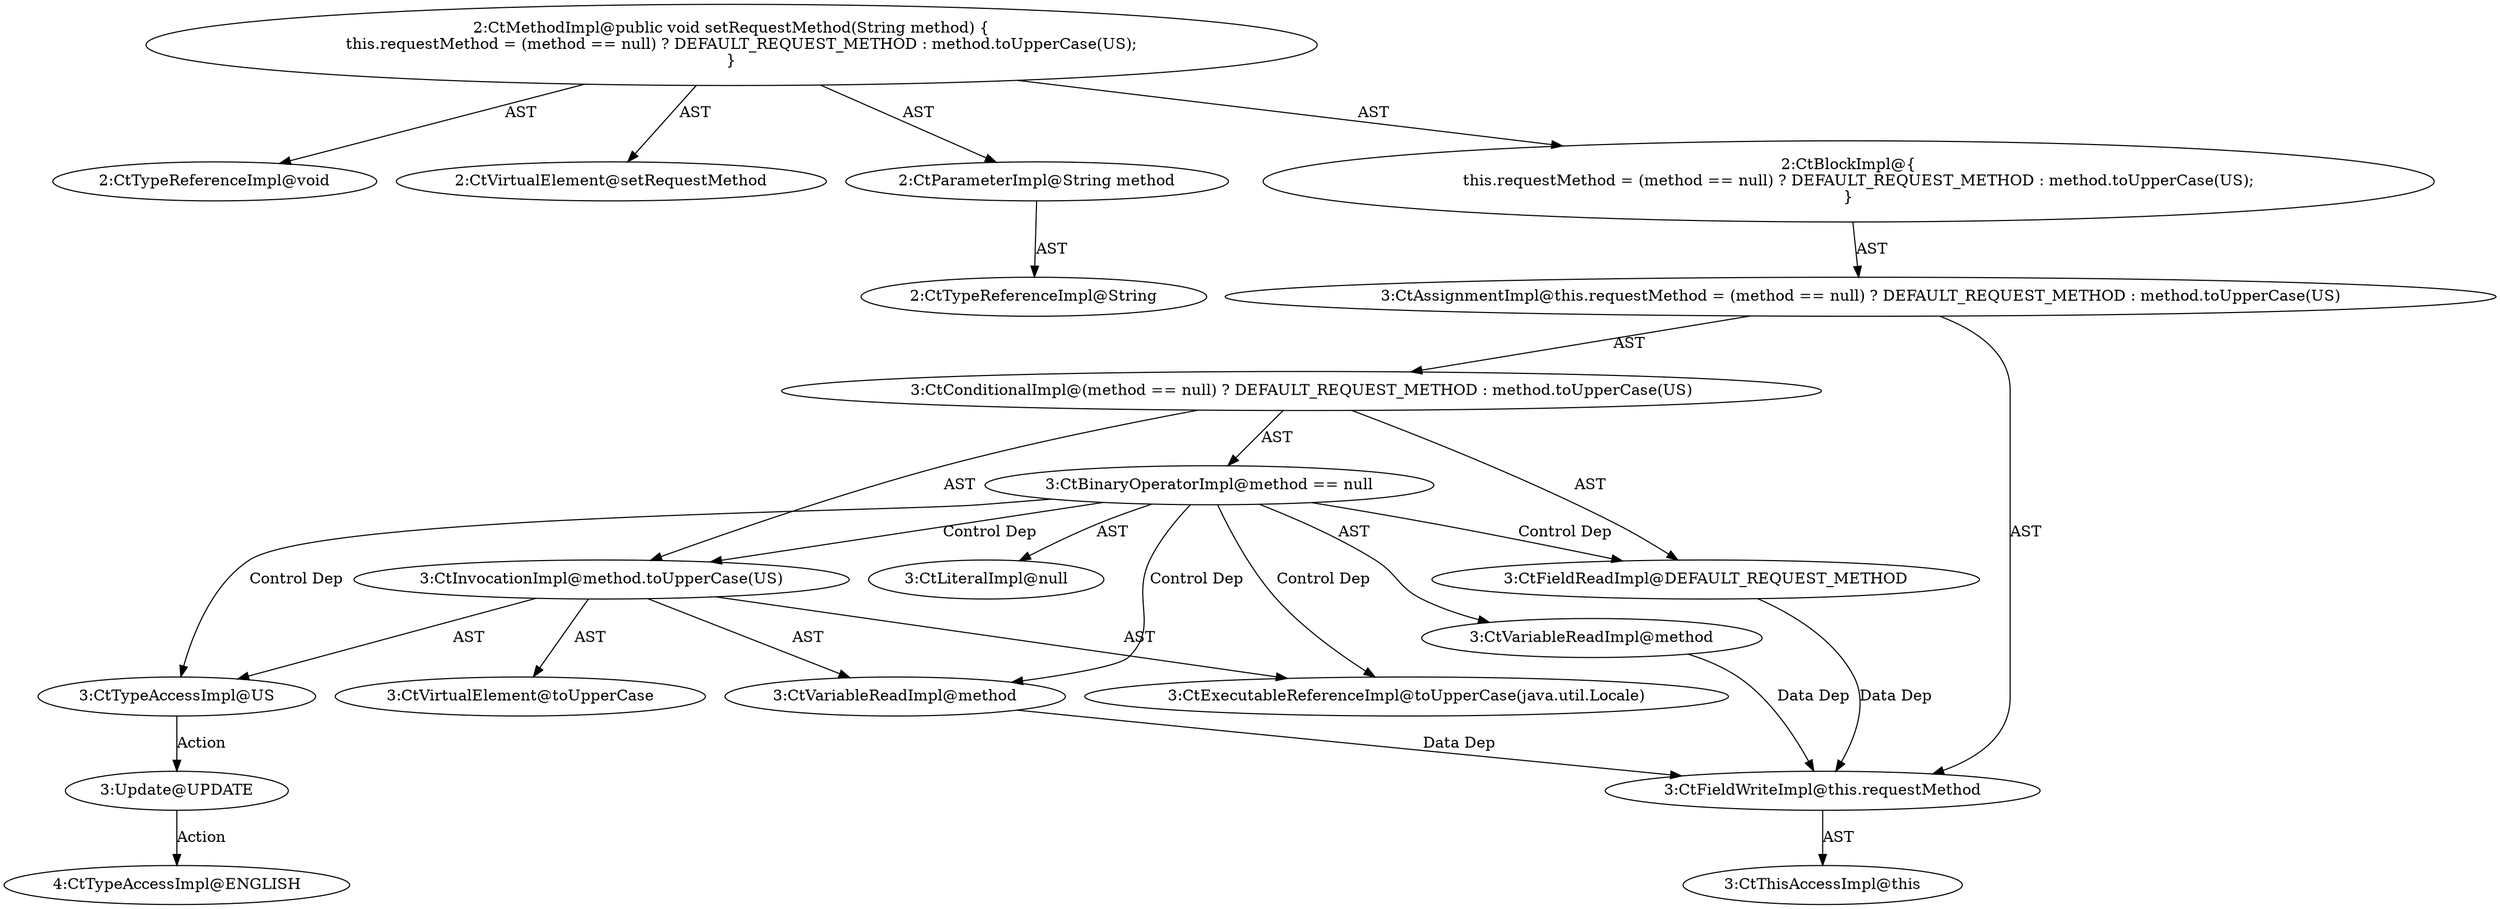 digraph "setRequestMethod#?,String" {
0 [label="2:CtTypeReferenceImpl@void" shape=ellipse]
1 [label="2:CtVirtualElement@setRequestMethod" shape=ellipse]
2 [label="2:CtParameterImpl@String method" shape=ellipse]
3 [label="2:CtTypeReferenceImpl@String" shape=ellipse]
4 [label="3:CtFieldWriteImpl@this.requestMethod" shape=ellipse]
5 [label="3:CtThisAccessImpl@this" shape=ellipse]
6 [label="3:CtVariableReadImpl@method" shape=ellipse]
7 [label="3:CtLiteralImpl@null" shape=ellipse]
8 [label="3:CtBinaryOperatorImpl@method == null" shape=ellipse]
9 [label="3:CtFieldReadImpl@DEFAULT_REQUEST_METHOD" shape=ellipse]
10 [label="3:CtExecutableReferenceImpl@toUpperCase(java.util.Locale)" shape=ellipse]
11 [label="3:CtVirtualElement@toUpperCase" shape=ellipse]
12 [label="3:CtVariableReadImpl@method" shape=ellipse]
13 [label="3:CtTypeAccessImpl@US" shape=ellipse]
14 [label="3:CtInvocationImpl@method.toUpperCase(US)" shape=ellipse]
15 [label="3:CtConditionalImpl@(method == null) ? DEFAULT_REQUEST_METHOD : method.toUpperCase(US)" shape=ellipse]
16 [label="3:CtAssignmentImpl@this.requestMethod = (method == null) ? DEFAULT_REQUEST_METHOD : method.toUpperCase(US)" shape=ellipse]
17 [label="2:CtBlockImpl@\{
    this.requestMethod = (method == null) ? DEFAULT_REQUEST_METHOD : method.toUpperCase(US);
\}" shape=ellipse]
18 [label="2:CtMethodImpl@public void setRequestMethod(String method) \{
    this.requestMethod = (method == null) ? DEFAULT_REQUEST_METHOD : method.toUpperCase(US);
\}" shape=ellipse]
19 [label="3:Update@UPDATE" shape=ellipse]
20 [label="4:CtTypeAccessImpl@ENGLISH" shape=ellipse]
2 -> 3 [label="AST"];
4 -> 5 [label="AST"];
6 -> 4 [label="Data Dep"];
8 -> 6 [label="AST"];
8 -> 7 [label="AST"];
8 -> 9 [label="Control Dep"];
8 -> 14 [label="Control Dep"];
8 -> 10 [label="Control Dep"];
8 -> 12 [label="Control Dep"];
8 -> 13 [label="Control Dep"];
9 -> 4 [label="Data Dep"];
12 -> 4 [label="Data Dep"];
13 -> 19 [label="Action"];
14 -> 11 [label="AST"];
14 -> 12 [label="AST"];
14 -> 10 [label="AST"];
14 -> 13 [label="AST"];
15 -> 8 [label="AST"];
15 -> 9 [label="AST"];
15 -> 14 [label="AST"];
16 -> 4 [label="AST"];
16 -> 15 [label="AST"];
17 -> 16 [label="AST"];
18 -> 1 [label="AST"];
18 -> 0 [label="AST"];
18 -> 2 [label="AST"];
18 -> 17 [label="AST"];
19 -> 20 [label="Action"];
}